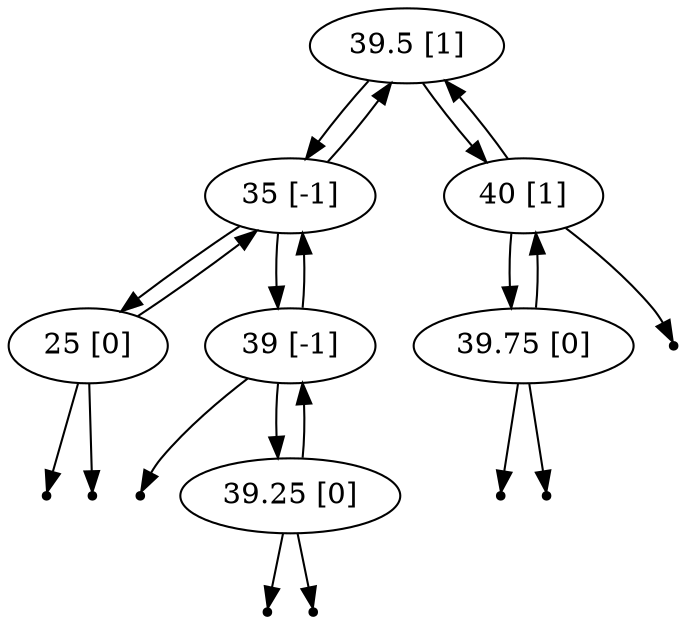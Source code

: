 digraph BST { 39.5 [label="39.5 [1]" ]; 39.5 -> 35; 39.5 -> 40; 35 [label="35 [-1]" ]; 35 -> 25; 35 -> 39; 35 -> 39.5; 40 [label="40 [1]" ]; 40 -> 39.75; null0 [shape=point]; 40 -> null0; 40 -> 39.5; 25 [label="25 [0]" ]; null1 [shape=point]; 25 -> null1; null2 [shape=point]; 25 -> null2; 25 -> 35; 39 [label="39 [-1]" ]; null3 [shape=point]; 39 -> null3; 39 -> 39.25; 39 -> 35; 39.75 [label="39.75 [0]" ]; null4 [shape=point]; 39.75 -> null4; null5 [shape=point]; 39.75 -> null5; 39.75 -> 40; 39.25 [label="39.25 [0]" ]; null6 [shape=point]; 39.25 -> null6; null7 [shape=point]; 39.25 -> null7; 39.25 -> 39; }
